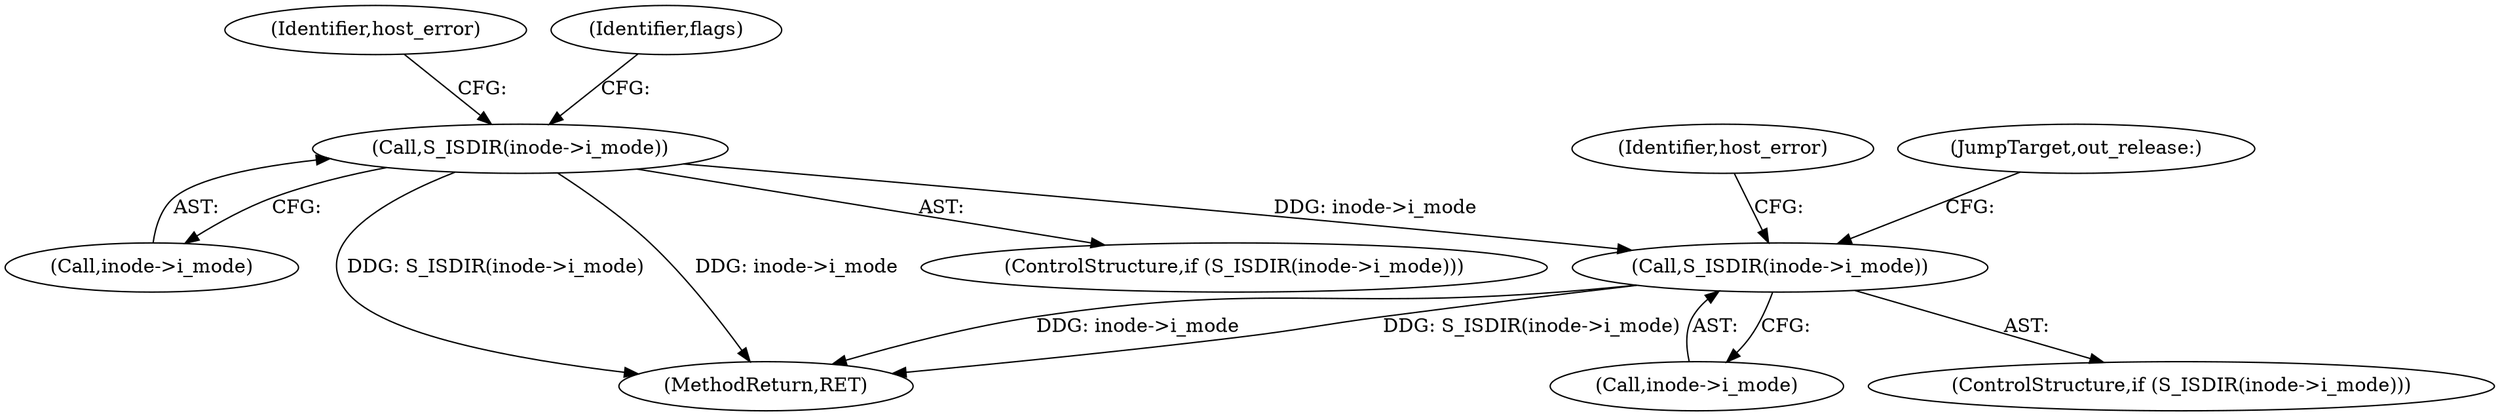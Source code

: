digraph "0_linux_999653786df6954a31044528ac3f7a5dadca08f4_1@pointer" {
"1000156" [label="(Call,S_ISDIR(inode->i_mode))"];
"1000196" [label="(Call,S_ISDIR(inode->i_mode))"];
"1000197" [label="(Call,inode->i_mode)"];
"1000156" [label="(Call,S_ISDIR(inode->i_mode))"];
"1000196" [label="(Call,S_ISDIR(inode->i_mode))"];
"1000155" [label="(ControlStructure,if (S_ISDIR(inode->i_mode)))"];
"1000202" [label="(Identifier,host_error)"];
"1000164" [label="(Identifier,host_error)"];
"1000224" [label="(MethodReturn,RET)"];
"1000207" [label="(JumpTarget,out_release:)"];
"1000161" [label="(Identifier,flags)"];
"1000195" [label="(ControlStructure,if (S_ISDIR(inode->i_mode)))"];
"1000157" [label="(Call,inode->i_mode)"];
"1000156" -> "1000155"  [label="AST: "];
"1000156" -> "1000157"  [label="CFG: "];
"1000157" -> "1000156"  [label="AST: "];
"1000161" -> "1000156"  [label="CFG: "];
"1000164" -> "1000156"  [label="CFG: "];
"1000156" -> "1000224"  [label="DDG: inode->i_mode"];
"1000156" -> "1000224"  [label="DDG: S_ISDIR(inode->i_mode)"];
"1000156" -> "1000196"  [label="DDG: inode->i_mode"];
"1000196" -> "1000195"  [label="AST: "];
"1000196" -> "1000197"  [label="CFG: "];
"1000197" -> "1000196"  [label="AST: "];
"1000202" -> "1000196"  [label="CFG: "];
"1000207" -> "1000196"  [label="CFG: "];
"1000196" -> "1000224"  [label="DDG: inode->i_mode"];
"1000196" -> "1000224"  [label="DDG: S_ISDIR(inode->i_mode)"];
}
